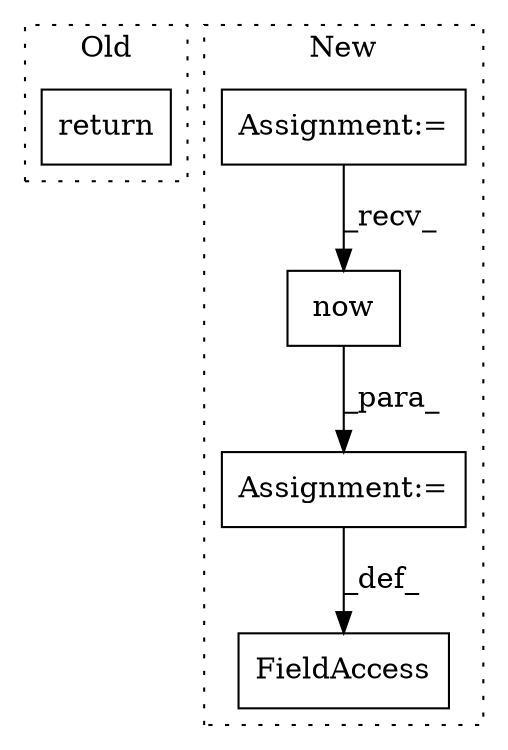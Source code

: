 digraph G {
subgraph cluster0 {
1 [label="return" a="41" s="7085" l="7" shape="box"];
label = "Old";
style="dotted";
}
subgraph cluster1 {
2 [label="now" a="32" s="7347" l="5" shape="box"];
3 [label="Assignment:=" a="7" s="7171" l="8" shape="box"];
4 [label="Assignment:=" a="7" s="7337" l="1" shape="box"];
5 [label="FieldAccess" a="22" s="7316" l="21" shape="box"];
label = "New";
style="dotted";
}
2 -> 4 [label="_para_"];
3 -> 2 [label="_recv_"];
4 -> 5 [label="_def_"];
}